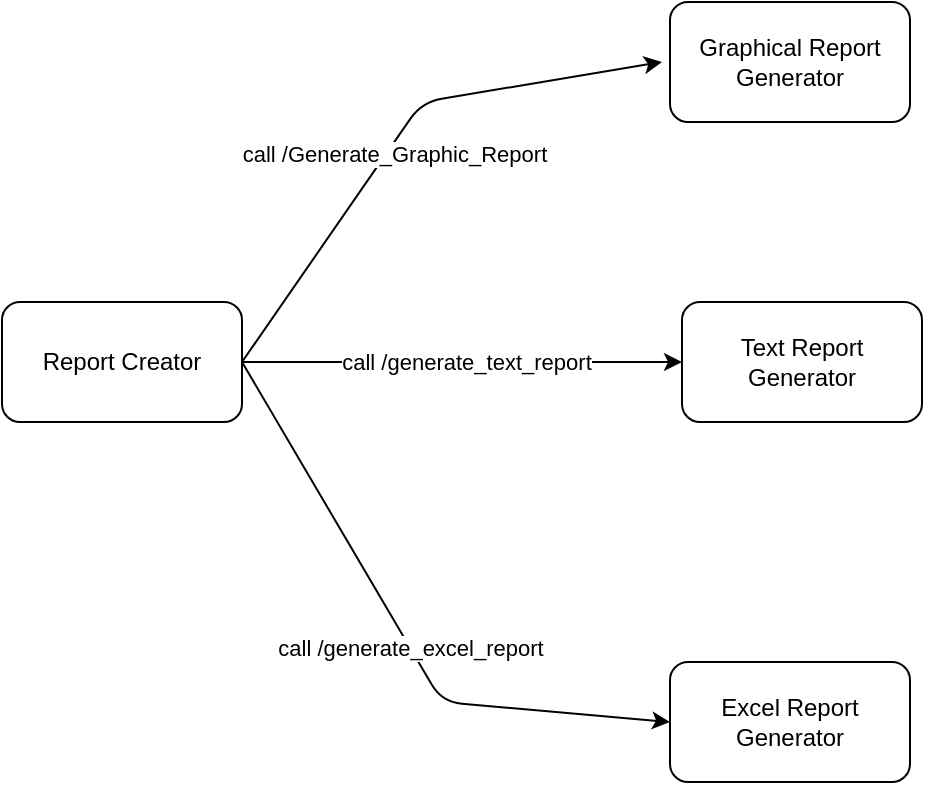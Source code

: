 <mxfile version="13.0.2" type="github"><diagram id="fqpVgi0o0NiG1-BGtqxS" name="Page-1"><mxGraphModel dx="946" dy="662" grid="1" gridSize="10" guides="1" tooltips="1" connect="1" arrows="1" fold="1" page="1" pageScale="1" pageWidth="827" pageHeight="1169" math="0" shadow="0"><root><mxCell id="0"/><mxCell id="1" parent="0"/><mxCell id="XMZYn14VOHNF5-SmWXY9-1" value="Report Creator" style="rounded=1;whiteSpace=wrap;html=1;" vertex="1" parent="1"><mxGeometry x="80" y="230" width="120" height="60" as="geometry"/></mxCell><mxCell id="XMZYn14VOHNF5-SmWXY9-2" value="Graphical Report Generator" style="rounded=1;whiteSpace=wrap;html=1;" vertex="1" parent="1"><mxGeometry x="414" y="80" width="120" height="60" as="geometry"/></mxCell><mxCell id="XMZYn14VOHNF5-SmWXY9-3" value="Text Report Generator" style="rounded=1;whiteSpace=wrap;html=1;" vertex="1" parent="1"><mxGeometry x="420" y="230" width="120" height="60" as="geometry"/></mxCell><mxCell id="XMZYn14VOHNF5-SmWXY9-4" value="Excel Report Generator" style="rounded=1;whiteSpace=wrap;html=1;" vertex="1" parent="1"><mxGeometry x="414" y="410" width="120" height="60" as="geometry"/></mxCell><mxCell id="XMZYn14VOHNF5-SmWXY9-5" value="" style="endArrow=classic;html=1;exitX=1;exitY=0.5;exitDx=0;exitDy=0;" edge="1" parent="1" source="XMZYn14VOHNF5-SmWXY9-1"><mxGeometry width="50" height="50" relative="1" as="geometry"><mxPoint x="390" y="370" as="sourcePoint"/><mxPoint x="410" y="110" as="targetPoint"/><Array as="points"><mxPoint x="290" y="130"/></Array></mxGeometry></mxCell><mxCell id="XMZYn14VOHNF5-SmWXY9-8" value="call /Generate_Graphic_Report" style="edgeLabel;html=1;align=center;verticalAlign=middle;resizable=0;points=[];" vertex="1" connectable="0" parent="XMZYn14VOHNF5-SmWXY9-5"><mxGeometry x="-0.08" y="-3" relative="1" as="geometry"><mxPoint as="offset"/></mxGeometry></mxCell><mxCell id="XMZYn14VOHNF5-SmWXY9-6" value="" style="endArrow=classic;html=1;exitX=1;exitY=0.5;exitDx=0;exitDy=0;entryX=0;entryY=0.5;entryDx=0;entryDy=0;" edge="1" parent="1" source="XMZYn14VOHNF5-SmWXY9-1" target="XMZYn14VOHNF5-SmWXY9-3"><mxGeometry width="50" height="50" relative="1" as="geometry"><mxPoint x="390" y="370" as="sourcePoint"/><mxPoint x="440" y="320" as="targetPoint"/></mxGeometry></mxCell><mxCell id="XMZYn14VOHNF5-SmWXY9-9" value="call /generate_text_report" style="edgeLabel;html=1;align=center;verticalAlign=middle;resizable=0;points=[];" vertex="1" connectable="0" parent="XMZYn14VOHNF5-SmWXY9-6"><mxGeometry x="0.018" relative="1" as="geometry"><mxPoint as="offset"/></mxGeometry></mxCell><mxCell id="XMZYn14VOHNF5-SmWXY9-7" value="" style="endArrow=classic;html=1;exitX=1;exitY=0.5;exitDx=0;exitDy=0;entryX=0;entryY=0.5;entryDx=0;entryDy=0;" edge="1" parent="1" source="XMZYn14VOHNF5-SmWXY9-1" target="XMZYn14VOHNF5-SmWXY9-4"><mxGeometry width="50" height="50" relative="1" as="geometry"><mxPoint x="390" y="370" as="sourcePoint"/><mxPoint x="440" y="320" as="targetPoint"/><Array as="points"><mxPoint x="300" y="430"/></Array></mxGeometry></mxCell><mxCell id="XMZYn14VOHNF5-SmWXY9-10" value="call /generate_excel_report" style="edgeLabel;html=1;align=center;verticalAlign=middle;resizable=0;points=[];" vertex="1" connectable="0" parent="XMZYn14VOHNF5-SmWXY9-7"><mxGeometry x="0.056" relative="1" as="geometry"><mxPoint y="1" as="offset"/></mxGeometry></mxCell></root></mxGraphModel></diagram></mxfile>